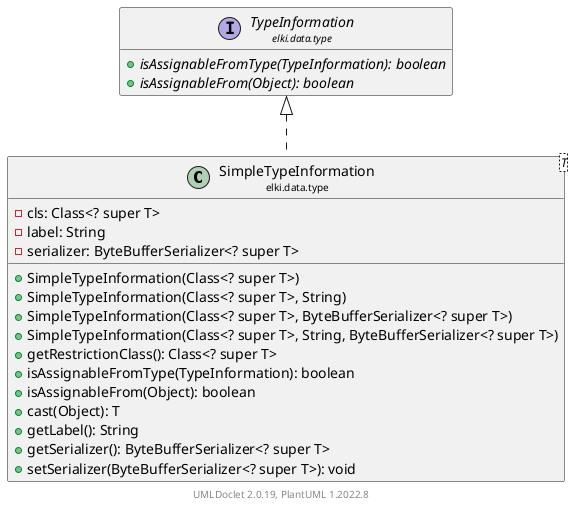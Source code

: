 @startuml
    remove .*\.(Instance|Par|Parameterizer|Factory)$
    set namespaceSeparator none
    hide empty fields
    hide empty methods

    class "<size:14>SimpleTypeInformation\n<size:10>elki.data.type" as elki.data.type.SimpleTypeInformation<T> [[SimpleTypeInformation.html]] {
        -cls: Class<? super T>
        -label: String
        -serializer: ByteBufferSerializer<? super T>
        +SimpleTypeInformation(Class<? super T>)
        +SimpleTypeInformation(Class<? super T>, String)
        +SimpleTypeInformation(Class<? super T>, ByteBufferSerializer<? super T>)
        +SimpleTypeInformation(Class<? super T>, String, ByteBufferSerializer<? super T>)
        +getRestrictionClass(): Class<? super T>
        +isAssignableFromType(TypeInformation): boolean
        +isAssignableFrom(Object): boolean
        +cast(Object): T
        +getLabel(): String
        +getSerializer(): ByteBufferSerializer<? super T>
        +setSerializer(ByteBufferSerializer<? super T>): void
    }

    interface "<size:14>TypeInformation\n<size:10>elki.data.type" as elki.data.type.TypeInformation [[TypeInformation.html]] {
        {abstract} +isAssignableFromType(TypeInformation): boolean
        {abstract} +isAssignableFrom(Object): boolean
    }

    elki.data.type.TypeInformation <|.. elki.data.type.SimpleTypeInformation

    center footer UMLDoclet 2.0.19, PlantUML 1.2022.8
@enduml
